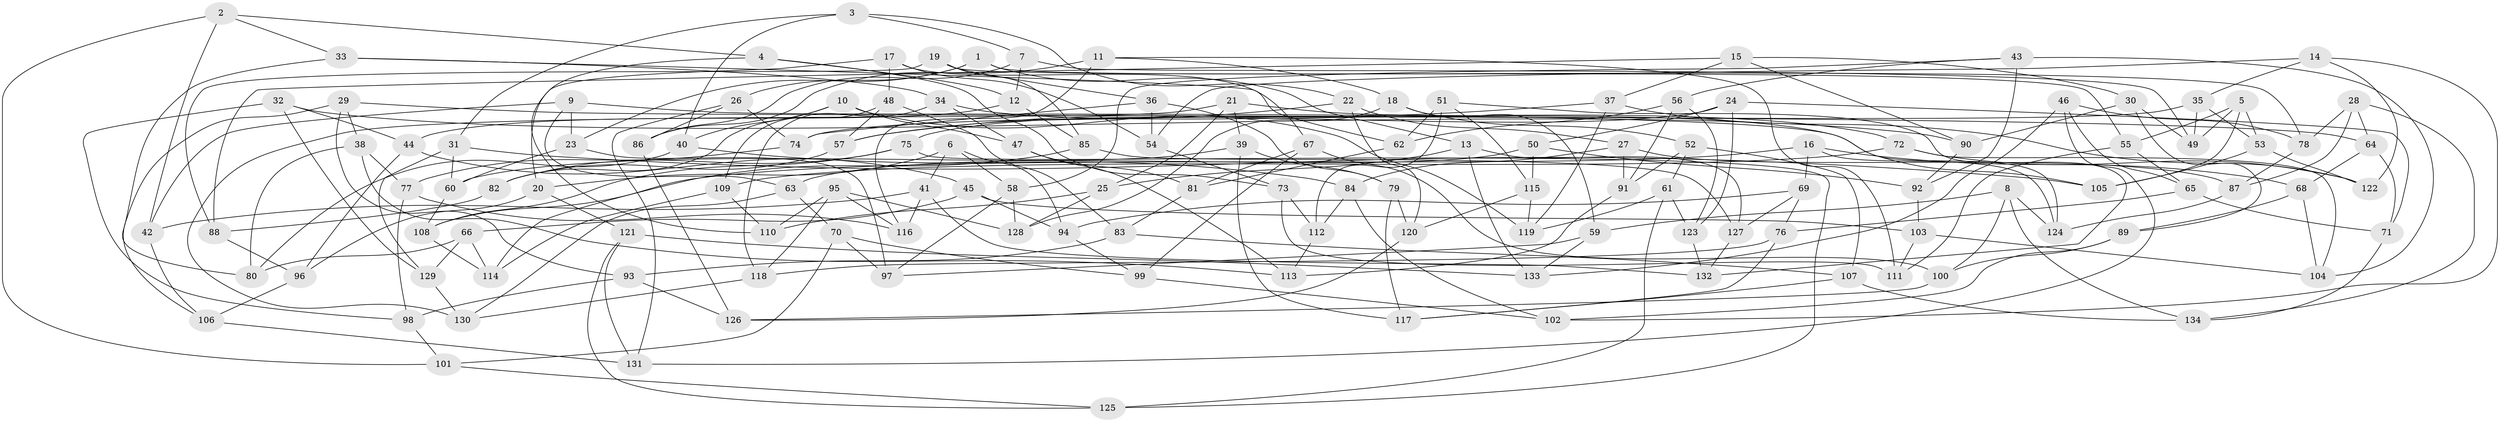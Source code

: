 // Generated by graph-tools (version 1.1) at 2025/26/03/09/25 03:26:51]
// undirected, 134 vertices, 268 edges
graph export_dot {
graph [start="1"]
  node [color=gray90,style=filled];
  1;
  2;
  3;
  4;
  5;
  6;
  7;
  8;
  9;
  10;
  11;
  12;
  13;
  14;
  15;
  16;
  17;
  18;
  19;
  20;
  21;
  22;
  23;
  24;
  25;
  26;
  27;
  28;
  29;
  30;
  31;
  32;
  33;
  34;
  35;
  36;
  37;
  38;
  39;
  40;
  41;
  42;
  43;
  44;
  45;
  46;
  47;
  48;
  49;
  50;
  51;
  52;
  53;
  54;
  55;
  56;
  57;
  58;
  59;
  60;
  61;
  62;
  63;
  64;
  65;
  66;
  67;
  68;
  69;
  70;
  71;
  72;
  73;
  74;
  75;
  76;
  77;
  78;
  79;
  80;
  81;
  82;
  83;
  84;
  85;
  86;
  87;
  88;
  89;
  90;
  91;
  92;
  93;
  94;
  95;
  96;
  97;
  98;
  99;
  100;
  101;
  102;
  103;
  104;
  105;
  106;
  107;
  108;
  109;
  110;
  111;
  112;
  113;
  114;
  115;
  116;
  117;
  118;
  119;
  120;
  121;
  122;
  123;
  124;
  125;
  126;
  127;
  128;
  129;
  130;
  131;
  132;
  133;
  134;
  1 -- 13;
  1 -- 23;
  1 -- 78;
  1 -- 26;
  2 -- 42;
  2 -- 4;
  2 -- 33;
  2 -- 101;
  3 -- 22;
  3 -- 31;
  3 -- 7;
  3 -- 40;
  4 -- 110;
  4 -- 73;
  4 -- 12;
  5 -- 53;
  5 -- 105;
  5 -- 49;
  5 -- 55;
  6 -- 94;
  6 -- 58;
  6 -- 41;
  6 -- 20;
  7 -- 86;
  7 -- 49;
  7 -- 12;
  8 -- 124;
  8 -- 59;
  8 -- 134;
  8 -- 100;
  9 -- 63;
  9 -- 23;
  9 -- 105;
  9 -- 42;
  10 -- 40;
  10 -- 82;
  10 -- 47;
  10 -- 119;
  11 -- 18;
  11 -- 116;
  11 -- 111;
  11 -- 86;
  12 -- 44;
  12 -- 85;
  13 -- 133;
  13 -- 25;
  13 -- 127;
  14 -- 35;
  14 -- 122;
  14 -- 102;
  14 -- 54;
  15 -- 37;
  15 -- 90;
  15 -- 88;
  15 -- 30;
  16 -- 68;
  16 -- 69;
  16 -- 108;
  16 -- 124;
  17 -- 54;
  17 -- 67;
  17 -- 48;
  17 -- 20;
  18 -- 128;
  18 -- 52;
  18 -- 59;
  19 -- 85;
  19 -- 55;
  19 -- 36;
  19 -- 88;
  20 -- 121;
  20 -- 96;
  21 -- 130;
  21 -- 124;
  21 -- 39;
  21 -- 25;
  22 -- 120;
  22 -- 57;
  22 -- 27;
  23 -- 60;
  23 -- 97;
  24 -- 123;
  24 -- 50;
  24 -- 71;
  24 -- 75;
  25 -- 128;
  25 -- 110;
  26 -- 131;
  26 -- 74;
  26 -- 86;
  27 -- 84;
  27 -- 91;
  27 -- 87;
  28 -- 78;
  28 -- 87;
  28 -- 134;
  28 -- 64;
  29 -- 38;
  29 -- 93;
  29 -- 64;
  29 -- 106;
  30 -- 89;
  30 -- 49;
  30 -- 90;
  31 -- 105;
  31 -- 129;
  31 -- 60;
  32 -- 44;
  32 -- 98;
  32 -- 129;
  32 -- 90;
  33 -- 62;
  33 -- 34;
  33 -- 80;
  34 -- 72;
  34 -- 118;
  34 -- 47;
  35 -- 74;
  35 -- 49;
  35 -- 53;
  36 -- 54;
  36 -- 79;
  36 -- 74;
  37 -- 122;
  37 -- 57;
  37 -- 119;
  38 -- 80;
  38 -- 113;
  38 -- 77;
  39 -- 117;
  39 -- 79;
  39 -- 60;
  40 -- 80;
  40 -- 84;
  41 -- 116;
  41 -- 42;
  41 -- 132;
  42 -- 106;
  43 -- 104;
  43 -- 56;
  43 -- 58;
  43 -- 92;
  44 -- 45;
  44 -- 96;
  45 -- 103;
  45 -- 94;
  45 -- 66;
  46 -- 131;
  46 -- 65;
  46 -- 78;
  46 -- 133;
  47 -- 113;
  47 -- 81;
  48 -- 109;
  48 -- 83;
  48 -- 57;
  50 -- 115;
  50 -- 63;
  50 -- 92;
  51 -- 62;
  51 -- 112;
  51 -- 115;
  51 -- 132;
  52 -- 61;
  52 -- 107;
  52 -- 91;
  53 -- 105;
  53 -- 122;
  54 -- 73;
  55 -- 65;
  55 -- 111;
  56 -- 62;
  56 -- 123;
  56 -- 91;
  57 -- 82;
  58 -- 97;
  58 -- 128;
  59 -- 133;
  59 -- 97;
  60 -- 108;
  61 -- 119;
  61 -- 123;
  61 -- 125;
  62 -- 81;
  63 -- 130;
  63 -- 70;
  64 -- 71;
  64 -- 68;
  65 -- 76;
  65 -- 71;
  66 -- 80;
  66 -- 129;
  66 -- 114;
  67 -- 99;
  67 -- 100;
  67 -- 81;
  68 -- 89;
  68 -- 104;
  69 -- 94;
  69 -- 127;
  69 -- 76;
  70 -- 99;
  70 -- 97;
  70 -- 101;
  71 -- 134;
  72 -- 104;
  72 -- 122;
  72 -- 109;
  73 -- 112;
  73 -- 111;
  74 -- 77;
  75 -- 82;
  75 -- 108;
  75 -- 125;
  76 -- 117;
  76 -- 118;
  77 -- 116;
  77 -- 98;
  78 -- 87;
  79 -- 117;
  79 -- 120;
  81 -- 83;
  82 -- 88;
  83 -- 93;
  83 -- 107;
  84 -- 102;
  84 -- 112;
  85 -- 114;
  85 -- 127;
  86 -- 126;
  87 -- 124;
  88 -- 96;
  89 -- 102;
  89 -- 100;
  90 -- 92;
  91 -- 113;
  92 -- 103;
  93 -- 126;
  93 -- 98;
  94 -- 99;
  95 -- 116;
  95 -- 128;
  95 -- 118;
  95 -- 110;
  96 -- 106;
  98 -- 101;
  99 -- 102;
  100 -- 126;
  101 -- 125;
  103 -- 104;
  103 -- 111;
  106 -- 131;
  107 -- 117;
  107 -- 134;
  108 -- 114;
  109 -- 110;
  109 -- 114;
  112 -- 113;
  115 -- 120;
  115 -- 119;
  118 -- 130;
  120 -- 126;
  121 -- 131;
  121 -- 125;
  121 -- 133;
  123 -- 132;
  127 -- 132;
  129 -- 130;
}

